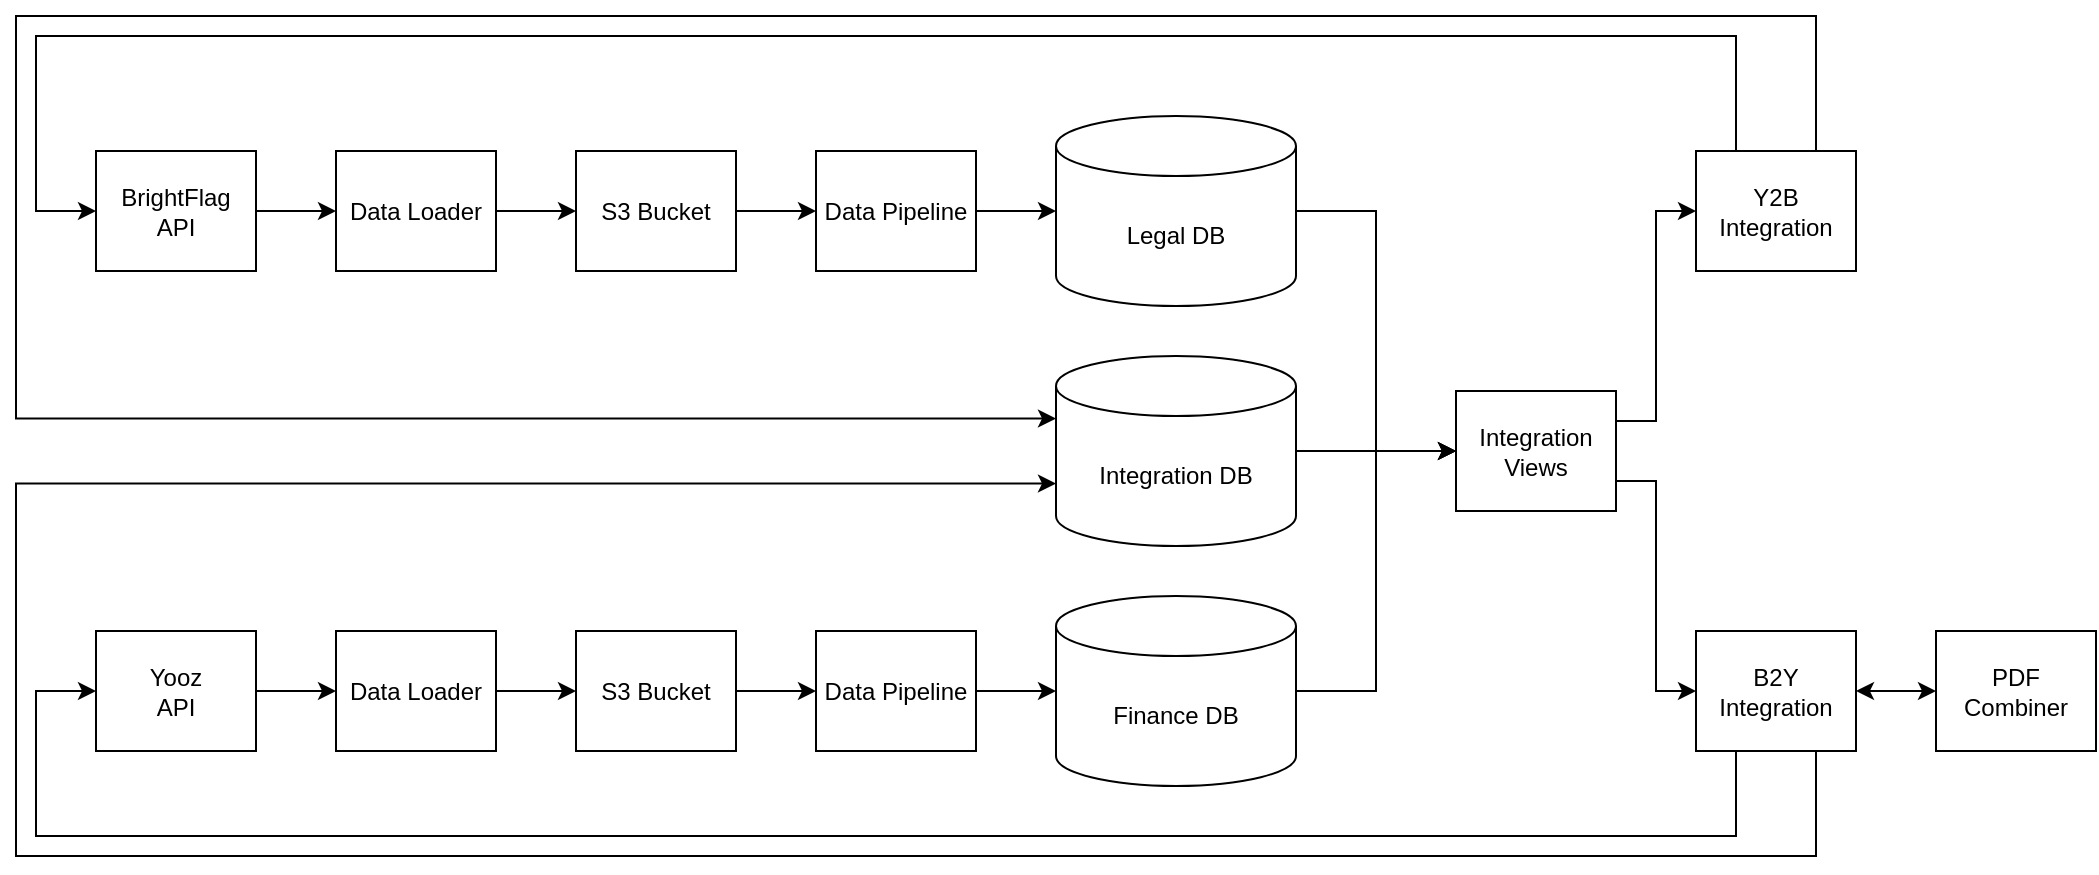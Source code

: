 <mxfile version="24.0.7" type="github">
  <diagram name="Page-1" id="rpXskTdR_856NKPqqqEg">
    <mxGraphModel dx="2442" dy="2269" grid="1" gridSize="10" guides="1" tooltips="1" connect="1" arrows="1" fold="1" page="1" pageScale="1" pageWidth="850" pageHeight="1100" math="0" shadow="0">
      <root>
        <mxCell id="0" />
        <mxCell id="1" parent="0" />
        <mxCell id="hu-sAR_U4PtlPBGoUDsY-30" value="" style="edgeStyle=orthogonalEdgeStyle;rounded=0;orthogonalLoop=1;jettySize=auto;html=1;" edge="1" parent="1" source="hu-sAR_U4PtlPBGoUDsY-1" target="hu-sAR_U4PtlPBGoUDsY-5">
          <mxGeometry relative="1" as="geometry" />
        </mxCell>
        <mxCell id="hu-sAR_U4PtlPBGoUDsY-1" value="BrightFlag&lt;br&gt;API" style="rounded=0;whiteSpace=wrap;html=1;" vertex="1" parent="1">
          <mxGeometry y="57.5" width="80" height="60" as="geometry" />
        </mxCell>
        <mxCell id="hu-sAR_U4PtlPBGoUDsY-33" value="" style="edgeStyle=orthogonalEdgeStyle;rounded=0;orthogonalLoop=1;jettySize=auto;html=1;" edge="1" parent="1" source="hu-sAR_U4PtlPBGoUDsY-2" target="hu-sAR_U4PtlPBGoUDsY-6">
          <mxGeometry relative="1" as="geometry" />
        </mxCell>
        <mxCell id="hu-sAR_U4PtlPBGoUDsY-2" value="Yooz&lt;div&gt;API&lt;/div&gt;" style="rounded=0;whiteSpace=wrap;html=1;" vertex="1" parent="1">
          <mxGeometry y="297.5" width="80" height="60" as="geometry" />
        </mxCell>
        <mxCell id="hu-sAR_U4PtlPBGoUDsY-3" value="Legal DB" style="shape=cylinder3;whiteSpace=wrap;html=1;boundedLbl=1;backgroundOutline=1;size=15;" vertex="1" parent="1">
          <mxGeometry x="480" y="40" width="120" height="95" as="geometry" />
        </mxCell>
        <mxCell id="hu-sAR_U4PtlPBGoUDsY-4" value="Integration DB" style="shape=cylinder3;whiteSpace=wrap;html=1;boundedLbl=1;backgroundOutline=1;size=15;" vertex="1" parent="1">
          <mxGeometry x="480" y="160" width="120" height="95" as="geometry" />
        </mxCell>
        <mxCell id="hu-sAR_U4PtlPBGoUDsY-31" value="" style="edgeStyle=orthogonalEdgeStyle;rounded=0;orthogonalLoop=1;jettySize=auto;html=1;" edge="1" parent="1" source="hu-sAR_U4PtlPBGoUDsY-5" target="hu-sAR_U4PtlPBGoUDsY-12">
          <mxGeometry relative="1" as="geometry" />
        </mxCell>
        <mxCell id="hu-sAR_U4PtlPBGoUDsY-5" value="Data Loader" style="rounded=0;whiteSpace=wrap;html=1;" vertex="1" parent="1">
          <mxGeometry x="120" y="57.5" width="80" height="60" as="geometry" />
        </mxCell>
        <mxCell id="hu-sAR_U4PtlPBGoUDsY-34" value="" style="edgeStyle=orthogonalEdgeStyle;rounded=0;orthogonalLoop=1;jettySize=auto;html=1;" edge="1" parent="1" source="hu-sAR_U4PtlPBGoUDsY-6" target="hu-sAR_U4PtlPBGoUDsY-13">
          <mxGeometry relative="1" as="geometry" />
        </mxCell>
        <mxCell id="hu-sAR_U4PtlPBGoUDsY-6" value="Data Loader" style="rounded=0;whiteSpace=wrap;html=1;" vertex="1" parent="1">
          <mxGeometry x="120" y="297.5" width="80" height="60" as="geometry" />
        </mxCell>
        <mxCell id="hu-sAR_U4PtlPBGoUDsY-7" value="Data Pipeline" style="rounded=0;whiteSpace=wrap;html=1;" vertex="1" parent="1">
          <mxGeometry x="360" y="57.5" width="80" height="60" as="geometry" />
        </mxCell>
        <mxCell id="hu-sAR_U4PtlPBGoUDsY-36" value="" style="edgeStyle=orthogonalEdgeStyle;rounded=0;orthogonalLoop=1;jettySize=auto;html=1;" edge="1" parent="1" source="hu-sAR_U4PtlPBGoUDsY-8" target="hu-sAR_U4PtlPBGoUDsY-9">
          <mxGeometry relative="1" as="geometry" />
        </mxCell>
        <mxCell id="hu-sAR_U4PtlPBGoUDsY-8" value="Data Pipeline" style="rounded=0;whiteSpace=wrap;html=1;" vertex="1" parent="1">
          <mxGeometry x="360" y="297.5" width="80" height="60" as="geometry" />
        </mxCell>
        <mxCell id="hu-sAR_U4PtlPBGoUDsY-9" value="Finance DB" style="shape=cylinder3;whiteSpace=wrap;html=1;boundedLbl=1;backgroundOutline=1;size=15;" vertex="1" parent="1">
          <mxGeometry x="480" y="280" width="120" height="95" as="geometry" />
        </mxCell>
        <mxCell id="hu-sAR_U4PtlPBGoUDsY-32" value="" style="edgeStyle=orthogonalEdgeStyle;rounded=0;orthogonalLoop=1;jettySize=auto;html=1;" edge="1" parent="1" source="hu-sAR_U4PtlPBGoUDsY-12" target="hu-sAR_U4PtlPBGoUDsY-7">
          <mxGeometry relative="1" as="geometry" />
        </mxCell>
        <mxCell id="hu-sAR_U4PtlPBGoUDsY-12" value="S3 Bucket" style="rounded=0;whiteSpace=wrap;html=1;" vertex="1" parent="1">
          <mxGeometry x="240" y="57.5" width="80" height="60" as="geometry" />
        </mxCell>
        <mxCell id="hu-sAR_U4PtlPBGoUDsY-35" value="" style="edgeStyle=orthogonalEdgeStyle;rounded=0;orthogonalLoop=1;jettySize=auto;html=1;" edge="1" parent="1" source="hu-sAR_U4PtlPBGoUDsY-13" target="hu-sAR_U4PtlPBGoUDsY-8">
          <mxGeometry relative="1" as="geometry" />
        </mxCell>
        <mxCell id="hu-sAR_U4PtlPBGoUDsY-13" value="S3 Bucket" style="rounded=0;whiteSpace=wrap;html=1;" vertex="1" parent="1">
          <mxGeometry x="240" y="297.5" width="80" height="60" as="geometry" />
        </mxCell>
        <mxCell id="hu-sAR_U4PtlPBGoUDsY-14" value="Integration&lt;div&gt;Views&lt;/div&gt;" style="rounded=0;whiteSpace=wrap;html=1;" vertex="1" parent="1">
          <mxGeometry x="680" y="177.5" width="80" height="60" as="geometry" />
        </mxCell>
        <mxCell id="hu-sAR_U4PtlPBGoUDsY-15" value="" style="endArrow=classic;html=1;rounded=0;exitX=1;exitY=0.5;exitDx=0;exitDy=0;entryX=0;entryY=0.5;entryDx=0;entryDy=0;entryPerimeter=0;" edge="1" parent="1" source="hu-sAR_U4PtlPBGoUDsY-7" target="hu-sAR_U4PtlPBGoUDsY-3">
          <mxGeometry width="50" height="50" relative="1" as="geometry">
            <mxPoint x="670" y="90" as="sourcePoint" />
            <mxPoint x="720" y="40" as="targetPoint" />
          </mxGeometry>
        </mxCell>
        <mxCell id="hu-sAR_U4PtlPBGoUDsY-26" value="" style="endArrow=classic;html=1;rounded=0;entryX=0;entryY=0.5;entryDx=0;entryDy=0;exitX=1;exitY=0.5;exitDx=0;exitDy=0;exitPerimeter=0;edgeStyle=orthogonalEdgeStyle;" edge="1" parent="1" source="hu-sAR_U4PtlPBGoUDsY-3" target="hu-sAR_U4PtlPBGoUDsY-14">
          <mxGeometry width="50" height="50" relative="1" as="geometry">
            <mxPoint x="750" y="510" as="sourcePoint" />
            <mxPoint x="800" y="460" as="targetPoint" />
          </mxGeometry>
        </mxCell>
        <mxCell id="hu-sAR_U4PtlPBGoUDsY-27" value="" style="endArrow=classic;html=1;rounded=0;exitX=1;exitY=0.5;exitDx=0;exitDy=0;exitPerimeter=0;entryX=0;entryY=0.5;entryDx=0;entryDy=0;" edge="1" parent="1" source="hu-sAR_U4PtlPBGoUDsY-4" target="hu-sAR_U4PtlPBGoUDsY-14">
          <mxGeometry width="50" height="50" relative="1" as="geometry">
            <mxPoint x="750" y="510" as="sourcePoint" />
            <mxPoint x="800" y="460" as="targetPoint" />
          </mxGeometry>
        </mxCell>
        <mxCell id="hu-sAR_U4PtlPBGoUDsY-28" value="" style="endArrow=classic;html=1;rounded=0;exitX=1;exitY=0.5;exitDx=0;exitDy=0;exitPerimeter=0;entryX=0;entryY=0.5;entryDx=0;entryDy=0;edgeStyle=orthogonalEdgeStyle;" edge="1" parent="1" source="hu-sAR_U4PtlPBGoUDsY-9" target="hu-sAR_U4PtlPBGoUDsY-14">
          <mxGeometry width="50" height="50" relative="1" as="geometry">
            <mxPoint x="750" y="510" as="sourcePoint" />
            <mxPoint x="800" y="460" as="targetPoint" />
          </mxGeometry>
        </mxCell>
        <mxCell id="hu-sAR_U4PtlPBGoUDsY-37" value="PDF Combiner" style="rounded=0;whiteSpace=wrap;html=1;" vertex="1" parent="1">
          <mxGeometry x="920" y="297.5" width="80" height="60" as="geometry" />
        </mxCell>
        <mxCell id="hu-sAR_U4PtlPBGoUDsY-38" value="B2Y Integration" style="rounded=0;whiteSpace=wrap;html=1;" vertex="1" parent="1">
          <mxGeometry x="800" y="297.5" width="80" height="60" as="geometry" />
        </mxCell>
        <mxCell id="hu-sAR_U4PtlPBGoUDsY-39" value="Y2B Integration" style="rounded=0;whiteSpace=wrap;html=1;" vertex="1" parent="1">
          <mxGeometry x="800" y="57.5" width="80" height="60" as="geometry" />
        </mxCell>
        <mxCell id="hu-sAR_U4PtlPBGoUDsY-40" value="" style="endArrow=classic;html=1;rounded=0;exitX=1;exitY=0.75;exitDx=0;exitDy=0;entryX=0;entryY=0.5;entryDx=0;entryDy=0;edgeStyle=orthogonalEdgeStyle;" edge="1" parent="1" source="hu-sAR_U4PtlPBGoUDsY-14" target="hu-sAR_U4PtlPBGoUDsY-38">
          <mxGeometry width="50" height="50" relative="1" as="geometry">
            <mxPoint x="750" y="520" as="sourcePoint" />
            <mxPoint x="800" y="470" as="targetPoint" />
          </mxGeometry>
        </mxCell>
        <mxCell id="hu-sAR_U4PtlPBGoUDsY-41" value="" style="endArrow=classic;html=1;rounded=0;exitX=1;exitY=0.25;exitDx=0;exitDy=0;entryX=0;entryY=0.5;entryDx=0;entryDy=0;edgeStyle=orthogonalEdgeStyle;" edge="1" parent="1" source="hu-sAR_U4PtlPBGoUDsY-14" target="hu-sAR_U4PtlPBGoUDsY-39">
          <mxGeometry width="50" height="50" relative="1" as="geometry">
            <mxPoint x="750" y="520" as="sourcePoint" />
            <mxPoint x="800" y="470" as="targetPoint" />
          </mxGeometry>
        </mxCell>
        <mxCell id="hu-sAR_U4PtlPBGoUDsY-42" value="" style="endArrow=classic;html=1;rounded=0;exitX=0.25;exitY=1;exitDx=0;exitDy=0;entryX=0;entryY=0.5;entryDx=0;entryDy=0;edgeStyle=orthogonalEdgeStyle;" edge="1" parent="1" source="hu-sAR_U4PtlPBGoUDsY-38" target="hu-sAR_U4PtlPBGoUDsY-2">
          <mxGeometry width="50" height="50" relative="1" as="geometry">
            <mxPoint x="750" y="520" as="sourcePoint" />
            <mxPoint x="800" y="470" as="targetPoint" />
            <Array as="points">
              <mxPoint x="820" y="400" />
              <mxPoint x="-30" y="400" />
              <mxPoint x="-30" y="328" />
            </Array>
          </mxGeometry>
        </mxCell>
        <mxCell id="hu-sAR_U4PtlPBGoUDsY-43" value="" style="endArrow=classic;html=1;rounded=0;entryX=0;entryY=0;entryDx=0;entryDy=63.75;entryPerimeter=0;edgeStyle=orthogonalEdgeStyle;exitX=0.75;exitY=1;exitDx=0;exitDy=0;" edge="1" parent="1" source="hu-sAR_U4PtlPBGoUDsY-38" target="hu-sAR_U4PtlPBGoUDsY-4">
          <mxGeometry width="50" height="50" relative="1" as="geometry">
            <mxPoint x="830" y="360" as="sourcePoint" />
            <mxPoint x="690" y="470" as="targetPoint" />
            <Array as="points">
              <mxPoint x="860" y="410" />
              <mxPoint x="-40" y="410" />
              <mxPoint x="-40" y="224" />
            </Array>
          </mxGeometry>
        </mxCell>
        <mxCell id="hu-sAR_U4PtlPBGoUDsY-44" value="" style="endArrow=classic;html=1;rounded=0;exitX=0.25;exitY=0;exitDx=0;exitDy=0;entryX=0;entryY=0.5;entryDx=0;entryDy=0;edgeStyle=orthogonalEdgeStyle;" edge="1" parent="1" source="hu-sAR_U4PtlPBGoUDsY-39" target="hu-sAR_U4PtlPBGoUDsY-1">
          <mxGeometry width="50" height="50" relative="1" as="geometry">
            <mxPoint x="640" y="520" as="sourcePoint" />
            <mxPoint x="690" y="470" as="targetPoint" />
            <Array as="points">
              <mxPoint x="820" />
              <mxPoint x="-30" />
              <mxPoint x="-30" y="88" />
            </Array>
          </mxGeometry>
        </mxCell>
        <mxCell id="hu-sAR_U4PtlPBGoUDsY-45" value="" style="endArrow=classic;html=1;rounded=0;exitX=0.75;exitY=0;exitDx=0;exitDy=0;entryX=0;entryY=0;entryDx=0;entryDy=31.25;entryPerimeter=0;edgeStyle=orthogonalEdgeStyle;" edge="1" parent="1" source="hu-sAR_U4PtlPBGoUDsY-39" target="hu-sAR_U4PtlPBGoUDsY-4">
          <mxGeometry width="50" height="50" relative="1" as="geometry">
            <mxPoint x="640" y="520" as="sourcePoint" />
            <mxPoint x="690" y="470" as="targetPoint" />
            <Array as="points">
              <mxPoint x="860" y="-10" />
              <mxPoint x="-40" y="-10" />
              <mxPoint x="-40" y="191" />
            </Array>
          </mxGeometry>
        </mxCell>
        <mxCell id="hu-sAR_U4PtlPBGoUDsY-47" value="" style="endArrow=classic;startArrow=classic;html=1;rounded=0;entryX=0;entryY=0.5;entryDx=0;entryDy=0;exitX=1;exitY=0.5;exitDx=0;exitDy=0;" edge="1" parent="1" source="hu-sAR_U4PtlPBGoUDsY-38" target="hu-sAR_U4PtlPBGoUDsY-37">
          <mxGeometry width="50" height="50" relative="1" as="geometry">
            <mxPoint x="640" y="520" as="sourcePoint" />
            <mxPoint x="690" y="470" as="targetPoint" />
          </mxGeometry>
        </mxCell>
      </root>
    </mxGraphModel>
  </diagram>
</mxfile>
